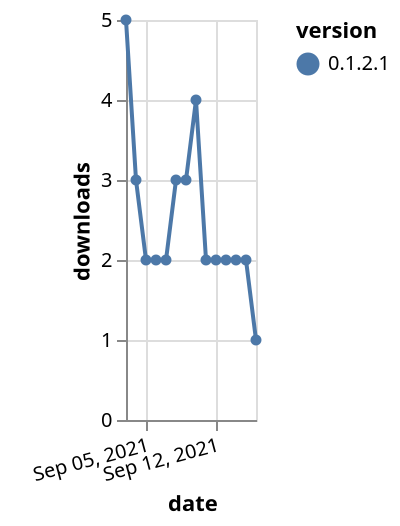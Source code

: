 {"$schema": "https://vega.github.io/schema/vega-lite/v5.json", "description": "A simple bar chart with embedded data.", "data": {"values": [{"date": "2021-09-03", "total": 56, "delta": 5, "version": "0.1.2.1"}, {"date": "2021-09-04", "total": 59, "delta": 3, "version": "0.1.2.1"}, {"date": "2021-09-05", "total": 61, "delta": 2, "version": "0.1.2.1"}, {"date": "2021-09-06", "total": 63, "delta": 2, "version": "0.1.2.1"}, {"date": "2021-09-07", "total": 65, "delta": 2, "version": "0.1.2.1"}, {"date": "2021-09-08", "total": 68, "delta": 3, "version": "0.1.2.1"}, {"date": "2021-09-09", "total": 71, "delta": 3, "version": "0.1.2.1"}, {"date": "2021-09-10", "total": 75, "delta": 4, "version": "0.1.2.1"}, {"date": "2021-09-11", "total": 77, "delta": 2, "version": "0.1.2.1"}, {"date": "2021-09-12", "total": 79, "delta": 2, "version": "0.1.2.1"}, {"date": "2021-09-13", "total": 81, "delta": 2, "version": "0.1.2.1"}, {"date": "2021-09-14", "total": 83, "delta": 2, "version": "0.1.2.1"}, {"date": "2021-09-15", "total": 85, "delta": 2, "version": "0.1.2.1"}, {"date": "2021-09-16", "total": 86, "delta": 1, "version": "0.1.2.1"}]}, "width": "container", "mark": {"type": "line", "point": {"filled": true}}, "encoding": {"x": {"field": "date", "type": "temporal", "timeUnit": "yearmonthdate", "title": "date", "axis": {"labelAngle": -15}}, "y": {"field": "delta", "type": "quantitative", "title": "downloads"}, "color": {"field": "version", "type": "nominal"}, "tooltip": {"field": "delta"}}}
